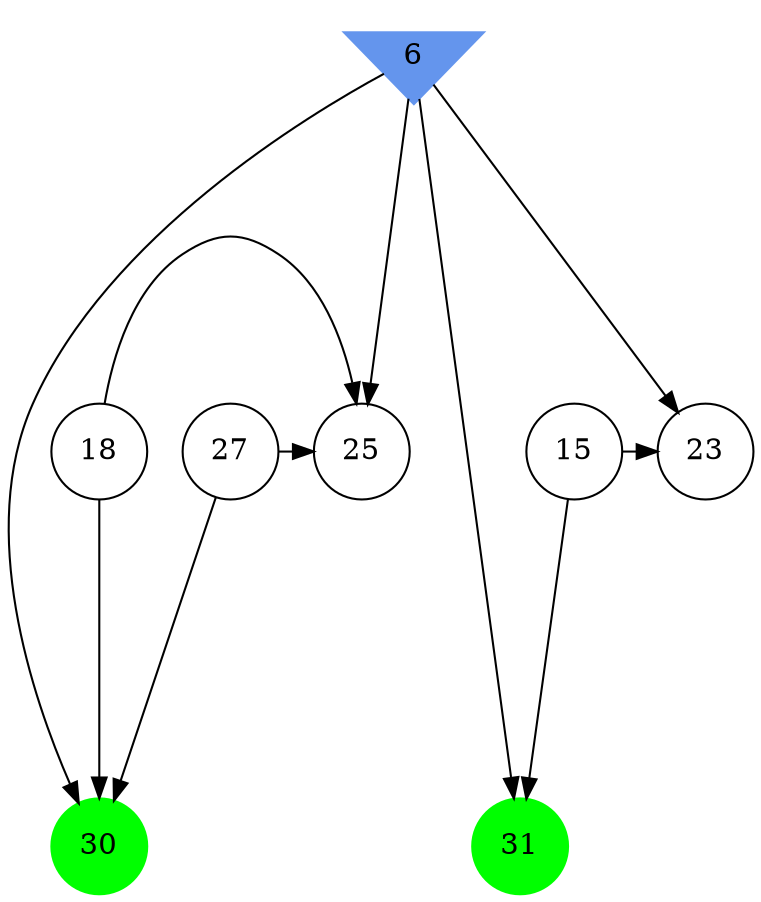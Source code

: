 digraph brain {
	ranksep=2.0;
	6 [shape=invtriangle,style=filled,color=cornflowerblue];
	15 [shape=circle,color=black];
	18 [shape=circle,color=black];
	23 [shape=circle,color=black];
	25 [shape=circle,color=black];
	27 [shape=circle,color=black];
	30 [shape=circle,style=filled,color=green];
	31 [shape=circle,style=filled,color=green];
	6	->	25;
	6	->	30;
	18	->	25;
	18	->	30;
	27	->	25;
	27	->	30;
	6	->	31;
	6	->	23;
	15	->	31;
	15	->	23;
	{ rank=same; 6; }
	{ rank=same; 15; 18; 23; 25; 27; }
	{ rank=same; 30; 31; }
}
